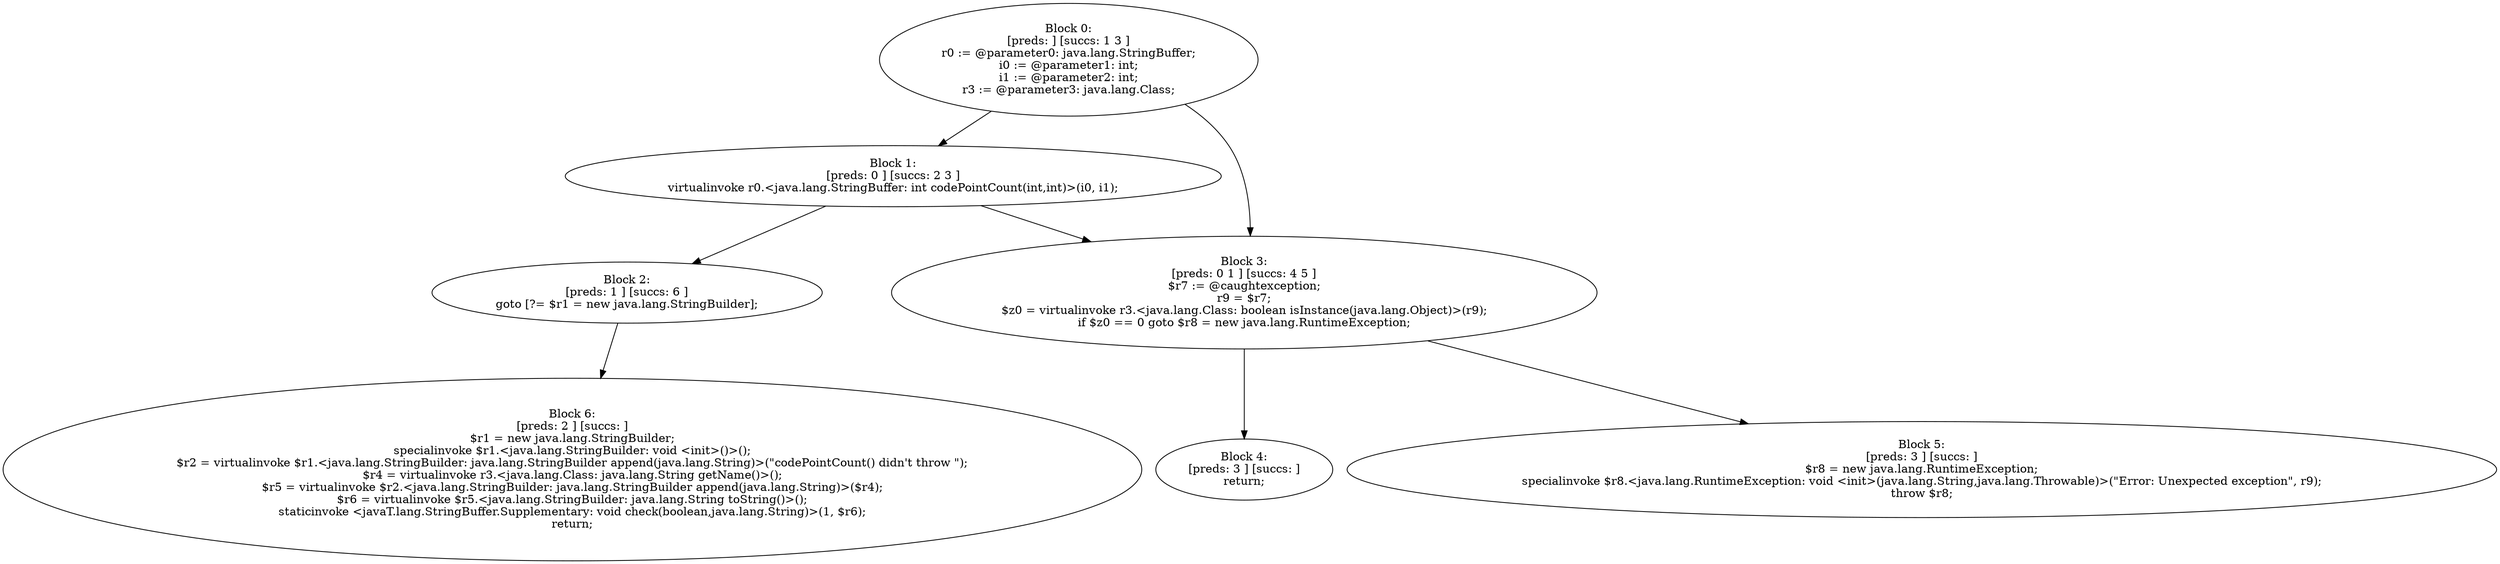digraph "unitGraph" {
    "Block 0:
[preds: ] [succs: 1 3 ]
r0 := @parameter0: java.lang.StringBuffer;
i0 := @parameter1: int;
i1 := @parameter2: int;
r3 := @parameter3: java.lang.Class;
"
    "Block 1:
[preds: 0 ] [succs: 2 3 ]
virtualinvoke r0.<java.lang.StringBuffer: int codePointCount(int,int)>(i0, i1);
"
    "Block 2:
[preds: 1 ] [succs: 6 ]
goto [?= $r1 = new java.lang.StringBuilder];
"
    "Block 3:
[preds: 0 1 ] [succs: 4 5 ]
$r7 := @caughtexception;
r9 = $r7;
$z0 = virtualinvoke r3.<java.lang.Class: boolean isInstance(java.lang.Object)>(r9);
if $z0 == 0 goto $r8 = new java.lang.RuntimeException;
"
    "Block 4:
[preds: 3 ] [succs: ]
return;
"
    "Block 5:
[preds: 3 ] [succs: ]
$r8 = new java.lang.RuntimeException;
specialinvoke $r8.<java.lang.RuntimeException: void <init>(java.lang.String,java.lang.Throwable)>(\"Error: Unexpected exception\", r9);
throw $r8;
"
    "Block 6:
[preds: 2 ] [succs: ]
$r1 = new java.lang.StringBuilder;
specialinvoke $r1.<java.lang.StringBuilder: void <init>()>();
$r2 = virtualinvoke $r1.<java.lang.StringBuilder: java.lang.StringBuilder append(java.lang.String)>(\"codePointCount() didn\'t throw \");
$r4 = virtualinvoke r3.<java.lang.Class: java.lang.String getName()>();
$r5 = virtualinvoke $r2.<java.lang.StringBuilder: java.lang.StringBuilder append(java.lang.String)>($r4);
$r6 = virtualinvoke $r5.<java.lang.StringBuilder: java.lang.String toString()>();
staticinvoke <javaT.lang.StringBuffer.Supplementary: void check(boolean,java.lang.String)>(1, $r6);
return;
"
    "Block 0:
[preds: ] [succs: 1 3 ]
r0 := @parameter0: java.lang.StringBuffer;
i0 := @parameter1: int;
i1 := @parameter2: int;
r3 := @parameter3: java.lang.Class;
"->"Block 1:
[preds: 0 ] [succs: 2 3 ]
virtualinvoke r0.<java.lang.StringBuffer: int codePointCount(int,int)>(i0, i1);
";
    "Block 0:
[preds: ] [succs: 1 3 ]
r0 := @parameter0: java.lang.StringBuffer;
i0 := @parameter1: int;
i1 := @parameter2: int;
r3 := @parameter3: java.lang.Class;
"->"Block 3:
[preds: 0 1 ] [succs: 4 5 ]
$r7 := @caughtexception;
r9 = $r7;
$z0 = virtualinvoke r3.<java.lang.Class: boolean isInstance(java.lang.Object)>(r9);
if $z0 == 0 goto $r8 = new java.lang.RuntimeException;
";
    "Block 1:
[preds: 0 ] [succs: 2 3 ]
virtualinvoke r0.<java.lang.StringBuffer: int codePointCount(int,int)>(i0, i1);
"->"Block 2:
[preds: 1 ] [succs: 6 ]
goto [?= $r1 = new java.lang.StringBuilder];
";
    "Block 1:
[preds: 0 ] [succs: 2 3 ]
virtualinvoke r0.<java.lang.StringBuffer: int codePointCount(int,int)>(i0, i1);
"->"Block 3:
[preds: 0 1 ] [succs: 4 5 ]
$r7 := @caughtexception;
r9 = $r7;
$z0 = virtualinvoke r3.<java.lang.Class: boolean isInstance(java.lang.Object)>(r9);
if $z0 == 0 goto $r8 = new java.lang.RuntimeException;
";
    "Block 2:
[preds: 1 ] [succs: 6 ]
goto [?= $r1 = new java.lang.StringBuilder];
"->"Block 6:
[preds: 2 ] [succs: ]
$r1 = new java.lang.StringBuilder;
specialinvoke $r1.<java.lang.StringBuilder: void <init>()>();
$r2 = virtualinvoke $r1.<java.lang.StringBuilder: java.lang.StringBuilder append(java.lang.String)>(\"codePointCount() didn\'t throw \");
$r4 = virtualinvoke r3.<java.lang.Class: java.lang.String getName()>();
$r5 = virtualinvoke $r2.<java.lang.StringBuilder: java.lang.StringBuilder append(java.lang.String)>($r4);
$r6 = virtualinvoke $r5.<java.lang.StringBuilder: java.lang.String toString()>();
staticinvoke <javaT.lang.StringBuffer.Supplementary: void check(boolean,java.lang.String)>(1, $r6);
return;
";
    "Block 3:
[preds: 0 1 ] [succs: 4 5 ]
$r7 := @caughtexception;
r9 = $r7;
$z0 = virtualinvoke r3.<java.lang.Class: boolean isInstance(java.lang.Object)>(r9);
if $z0 == 0 goto $r8 = new java.lang.RuntimeException;
"->"Block 4:
[preds: 3 ] [succs: ]
return;
";
    "Block 3:
[preds: 0 1 ] [succs: 4 5 ]
$r7 := @caughtexception;
r9 = $r7;
$z0 = virtualinvoke r3.<java.lang.Class: boolean isInstance(java.lang.Object)>(r9);
if $z0 == 0 goto $r8 = new java.lang.RuntimeException;
"->"Block 5:
[preds: 3 ] [succs: ]
$r8 = new java.lang.RuntimeException;
specialinvoke $r8.<java.lang.RuntimeException: void <init>(java.lang.String,java.lang.Throwable)>(\"Error: Unexpected exception\", r9);
throw $r8;
";
}
